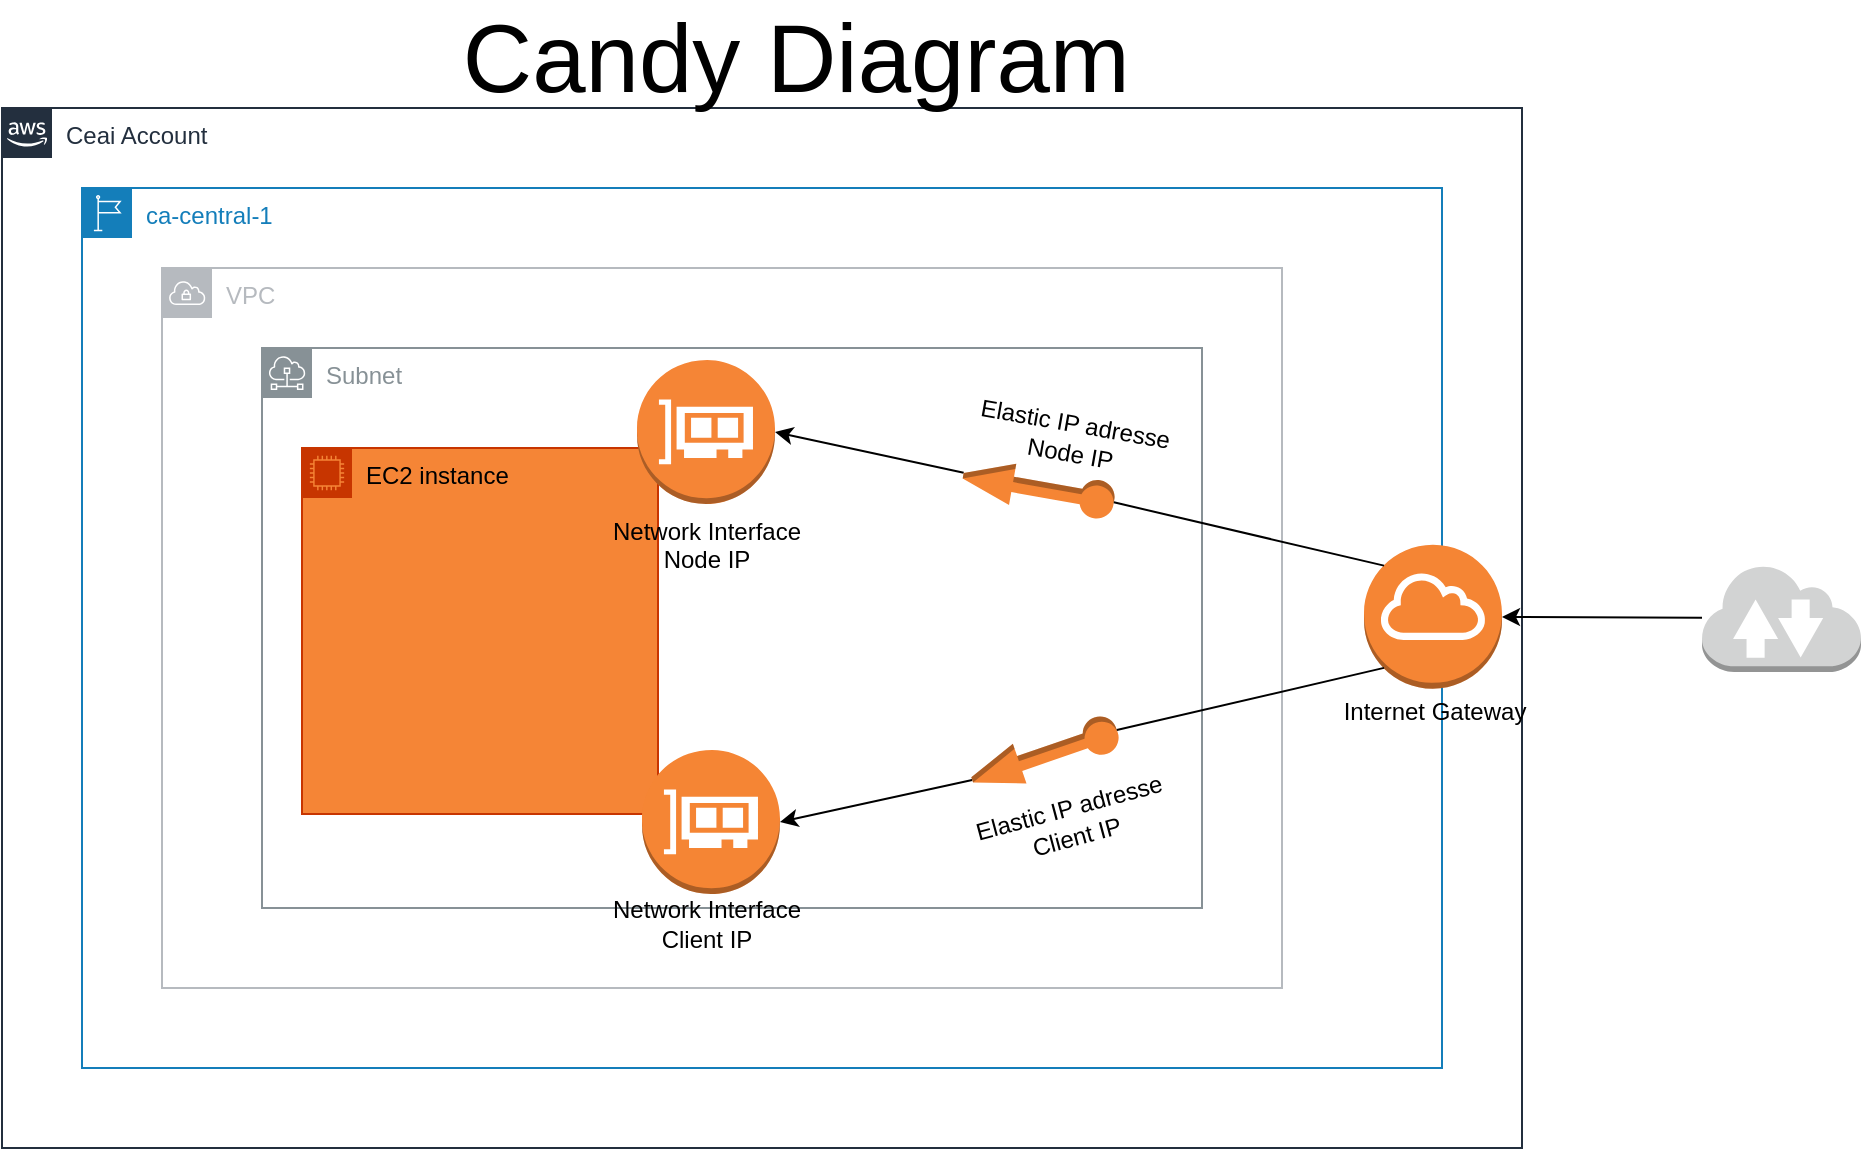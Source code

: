 <mxfile>
    <diagram id="MWd3kpWBP_2pTDylpgsz" name="Page-1">
        <mxGraphModel dx="1022" dy="540" grid="1" gridSize="10" guides="1" tooltips="1" connect="1" arrows="1" fold="1" page="1" pageScale="1" pageWidth="827" pageHeight="1169" math="0" shadow="0">
            <root>
                <mxCell id="0"/>
                <mxCell id="1" parent="0"/>
                <mxCell id="12" value="Ceai Account" style="points=[[0,0],[0.25,0],[0.5,0],[0.75,0],[1,0],[1,0.25],[1,0.5],[1,0.75],[1,1],[0.75,1],[0.5,1],[0.25,1],[0,1],[0,0.75],[0,0.5],[0,0.25]];outlineConnect=0;gradientColor=none;html=1;whiteSpace=wrap;fontSize=12;fontStyle=0;shape=mxgraph.aws4.group;grIcon=mxgraph.aws4.group_aws_cloud_alt;strokeColor=#232F3E;fillColor=none;verticalAlign=top;align=left;spacingLeft=30;fontColor=#232F3E;dashed=0;" parent="1" vertex="1">
                    <mxGeometry x="450" y="160" width="760" height="520" as="geometry"/>
                </mxCell>
                <mxCell id="13" value="ca-central-1" style="points=[[0,0],[0.25,0],[0.5,0],[0.75,0],[1,0],[1,0.25],[1,0.5],[1,0.75],[1,1],[0.75,1],[0.5,1],[0.25,1],[0,1],[0,0.75],[0,0.5],[0,0.25]];outlineConnect=0;gradientColor=none;html=1;whiteSpace=wrap;fontSize=12;fontStyle=0;shape=mxgraph.aws4.group;grIcon=mxgraph.aws4.group_region;strokeColor=#147EBA;fillColor=none;verticalAlign=top;align=left;spacingLeft=30;fontColor=#147EBA;dashed=0;" parent="1" vertex="1">
                    <mxGeometry x="490" y="200" width="680" height="440" as="geometry"/>
                </mxCell>
                <mxCell id="31" value="VPC" style="sketch=0;outlineConnect=0;gradientColor=none;html=1;whiteSpace=wrap;fontSize=12;fontStyle=0;shape=mxgraph.aws4.group;grIcon=mxgraph.aws4.group_vpc;strokeColor=#B6BABF;fillColor=none;verticalAlign=top;align=left;spacingLeft=30;fontColor=#B6BABF;dashed=0;" parent="1" vertex="1">
                    <mxGeometry x="530" y="240" width="560" height="360" as="geometry"/>
                </mxCell>
                <mxCell id="17" value="Subnet" style="sketch=0;outlineConnect=0;gradientColor=none;html=1;whiteSpace=wrap;fontSize=12;fontStyle=0;shape=mxgraph.aws4.group;grIcon=mxgraph.aws4.group_subnet;strokeColor=#879196;fillColor=none;verticalAlign=top;align=left;spacingLeft=30;fontColor=#879196;dashed=0;" parent="1" vertex="1">
                    <mxGeometry x="580" y="280" width="470" height="280" as="geometry"/>
                </mxCell>
                <mxCell id="29IDZ2164uvUKXFZJBgt-39" value="&lt;font style=&quot;font-size: 48px&quot;&gt;&amp;nbsp;Candy Diagram&lt;/font&gt;" style="text;html=1;align=center;verticalAlign=middle;resizable=0;points=[];autosize=1;" parent="1" vertex="1">
                    <mxGeometry x="660" y="120" width="360" height="30" as="geometry"/>
                </mxCell>
                <mxCell id="14" value="EC2 instance" style="points=[[0,0],[0.25,0],[0.5,0],[0.75,0],[1,0],[1,0.25],[1,0.5],[1,0.75],[1,1],[0.75,1],[0.5,1],[0.25,1],[0,1],[0,0.75],[0,0.5],[0,0.25]];outlineConnect=0;html=1;whiteSpace=wrap;fontSize=12;fontStyle=0;container=1;pointerEvents=0;collapsible=0;recursiveResize=0;shape=mxgraph.aws4.group;grIcon=mxgraph.aws4.group_ec2_instance_contents;strokeColor=#C73500;fillColor=#F58536;verticalAlign=top;align=left;spacingLeft=30;fontColor=#000000;dashed=0;" parent="1" vertex="1">
                    <mxGeometry x="600" y="330" width="178" height="183" as="geometry"/>
                </mxCell>
                <mxCell id="15" value="Network Interface&lt;br&gt;Node IP" style="outlineConnect=0;dashed=0;verticalLabelPosition=bottom;verticalAlign=top;align=center;html=1;shape=mxgraph.aws3.elastic_network_interface;fillColor=#F58536;gradientColor=none;" parent="1" vertex="1">
                    <mxGeometry x="767.5" y="286" width="69" height="72" as="geometry"/>
                </mxCell>
                <mxCell id="16" value="" style="outlineConnect=0;dashed=0;verticalLabelPosition=bottom;verticalAlign=top;align=center;html=1;shape=mxgraph.aws3.elastic_network_interface;fillColor=#F58534;gradientColor=none;" parent="1" vertex="1">
                    <mxGeometry x="770" y="481" width="69" height="72" as="geometry"/>
                </mxCell>
                <mxCell id="24" value="" style="edgeStyle=none;html=1;entryX=1;entryY=0.5;entryDx=0;entryDy=0;entryPerimeter=0;startArrow=none;exitX=1;exitY=0.5;exitDx=0;exitDy=0;exitPerimeter=0;" parent="1" source="28" target="16" edge="1">
                    <mxGeometry relative="1" as="geometry">
                        <mxPoint x="940" y="490" as="sourcePoint"/>
                    </mxGeometry>
                </mxCell>
                <mxCell id="26" value="" style="edgeStyle=none;html=1;entryX=1;entryY=0.5;entryDx=0;entryDy=0;entryPerimeter=0;startArrow=none;" parent="1" source="27" target="15" edge="1">
                    <mxGeometry relative="1" as="geometry"/>
                </mxCell>
                <mxCell id="22" value="" style="outlineConnect=0;dashed=0;verticalLabelPosition=bottom;verticalAlign=top;align=center;html=1;shape=mxgraph.aws3.internet_gateway;fillColor=#F58534;gradientColor=none;" parent="1" vertex="1">
                    <mxGeometry x="1131" y="378.38" width="69" height="72" as="geometry"/>
                </mxCell>
                <mxCell id="28" value="" style="outlineConnect=0;dashed=0;verticalLabelPosition=bottom;verticalAlign=top;align=center;html=1;shape=mxgraph.aws3.elastic_ip;fillColor=#F58534;gradientColor=none;rotation=-199;" parent="1" vertex="1">
                    <mxGeometry x="933" y="473" width="76.5" height="21" as="geometry"/>
                </mxCell>
                <mxCell id="29" value="" style="edgeStyle=none;html=1;endArrow=none;entryX=0;entryY=0.5;entryDx=0;entryDy=0;entryPerimeter=0;exitX=0.145;exitY=0.855;exitDx=0;exitDy=0;exitPerimeter=0;" parent="1" source="22" target="28" edge="1">
                    <mxGeometry relative="1" as="geometry">
                        <mxPoint x="1030" y="424.928" as="sourcePoint"/>
                        <mxPoint x="970" y="440" as="targetPoint"/>
                    </mxGeometry>
                </mxCell>
                <mxCell id="27" value="" style="outlineConnect=0;dashed=0;verticalLabelPosition=bottom;verticalAlign=top;align=center;html=1;shape=mxgraph.aws3.elastic_ip;fillColor=#F58534;gradientColor=none;rotation=-170;" parent="1" vertex="1">
                    <mxGeometry x="930" y="340" width="76.5" height="21" as="geometry"/>
                </mxCell>
                <mxCell id="30" value="" style="edgeStyle=none;html=1;endArrow=none;entryX=0;entryY=0.5;entryDx=0;entryDy=0;entryPerimeter=0;exitX=0.145;exitY=0.145;exitDx=0;exitDy=0;exitPerimeter=0;" parent="1" source="22" target="27" edge="1">
                    <mxGeometry relative="1" as="geometry">
                        <mxPoint x="1030" y="407.585" as="sourcePoint"/>
                        <mxPoint x="1020" y="370" as="targetPoint"/>
                    </mxGeometry>
                </mxCell>
                <mxCell id="33" value="" style="edgeStyle=none;html=1;" parent="1" source="32" edge="1">
                    <mxGeometry relative="1" as="geometry">
                        <mxPoint x="1300" y="414" as="targetPoint"/>
                    </mxGeometry>
                </mxCell>
                <mxCell id="34" value="" style="edgeStyle=none;html=1;" parent="1" source="32" target="22" edge="1">
                    <mxGeometry relative="1" as="geometry"/>
                </mxCell>
                <mxCell id="32" value="" style="outlineConnect=0;dashed=0;verticalLabelPosition=bottom;verticalAlign=top;align=center;html=1;shape=mxgraph.aws3.internet_2;fillColor=#D2D3D3;gradientColor=none;" parent="1" vertex="1">
                    <mxGeometry x="1300" y="388" width="79.5" height="54" as="geometry"/>
                </mxCell>
                <mxCell id="41" value="Network Interface&lt;br&gt;Client IP" style="text;html=1;resizable=0;autosize=1;align=center;verticalAlign=middle;points=[];fillColor=none;strokeColor=none;rounded=0;labelBackgroundColor=none;labelBorderColor=none;" parent="1" vertex="1">
                    <mxGeometry x="747" y="553" width="110" height="30" as="geometry"/>
                </mxCell>
                <mxCell id="42" value="Elastic IP adresse&lt;br&gt;Client IP" style="text;html=1;resizable=0;autosize=1;align=center;verticalAlign=middle;points=[];fillColor=none;strokeColor=none;rounded=0;labelBackgroundColor=none;labelBorderColor=none;rotation=-15;" parent="1" vertex="1">
                    <mxGeometry x="930" y="502" width="110" height="30" as="geometry"/>
                </mxCell>
                <mxCell id="44" value="Elastic IP adresse&lt;br&gt;Node IP" style="text;html=1;resizable=0;autosize=1;align=center;verticalAlign=middle;points=[];fillColor=none;strokeColor=none;rounded=0;labelBackgroundColor=none;labelBorderColor=none;rotation=10;" parent="1" vertex="1">
                    <mxGeometry x="930" y="310" width="110" height="30" as="geometry"/>
                </mxCell>
                <mxCell id="45" value="Internet Gateway" style="text;html=1;resizable=0;autosize=1;align=center;verticalAlign=middle;points=[];fillColor=none;strokeColor=none;rounded=0;labelBackgroundColor=none;labelBorderColor=none;rotation=0;" parent="1" vertex="1">
                    <mxGeometry x="1110.5" y="452" width="110" height="20" as="geometry"/>
                </mxCell>
            </root>
        </mxGraphModel>
    </diagram>
</mxfile>